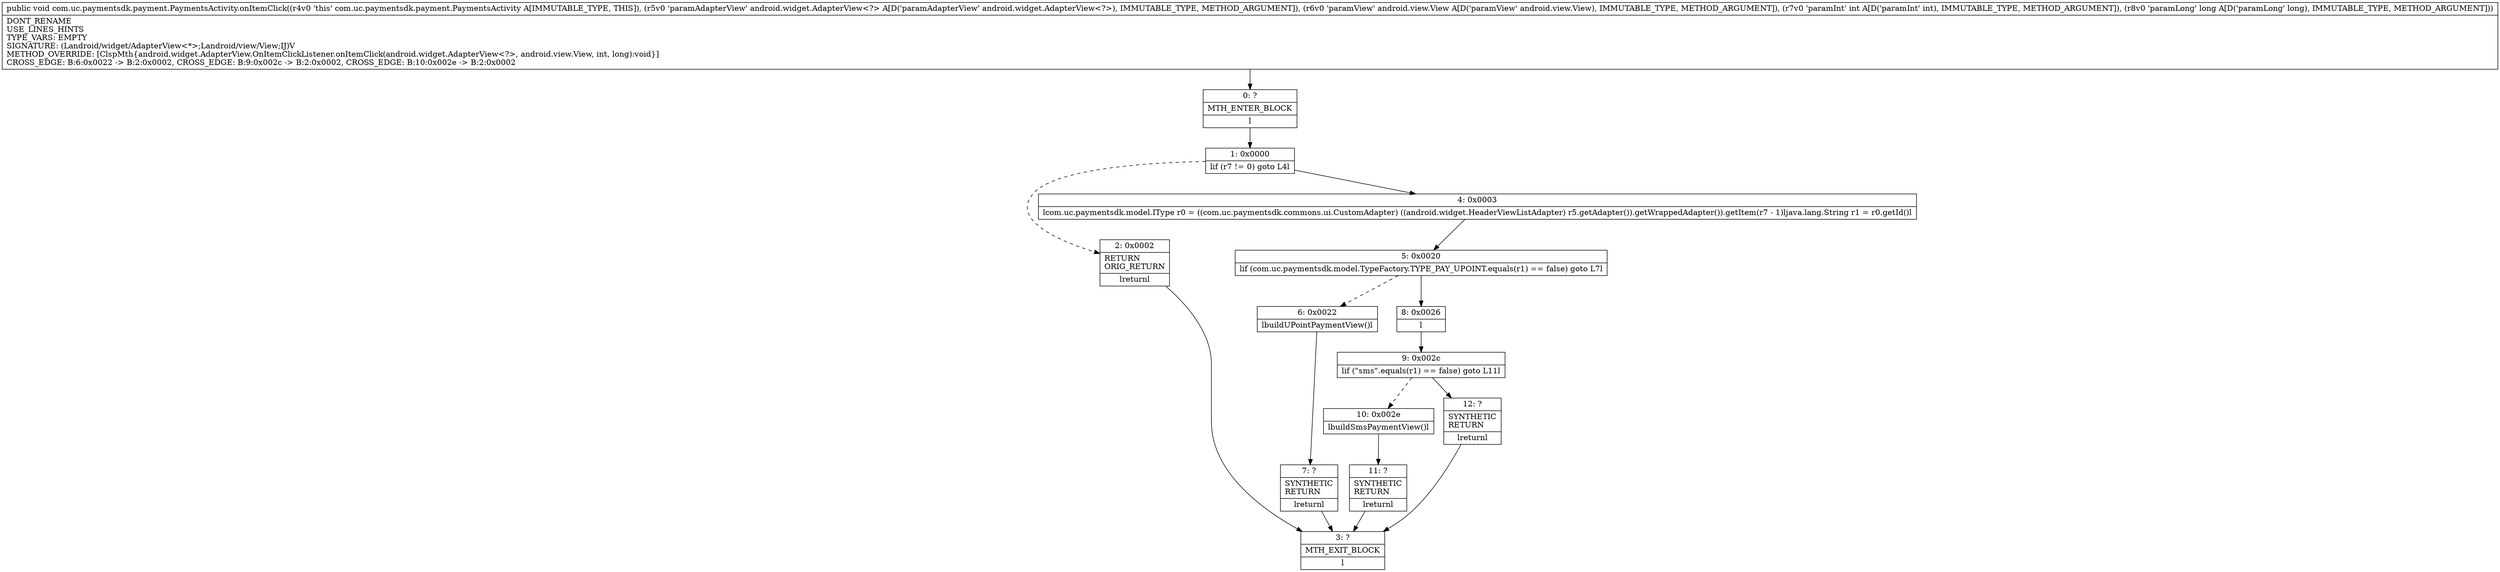 digraph "CFG forcom.uc.paymentsdk.payment.PaymentsActivity.onItemClick(Landroid\/widget\/AdapterView;Landroid\/view\/View;IJ)V" {
Node_0 [shape=record,label="{0\:\ ?|MTH_ENTER_BLOCK\l|l}"];
Node_1 [shape=record,label="{1\:\ 0x0000|lif (r7 != 0) goto L4l}"];
Node_2 [shape=record,label="{2\:\ 0x0002|RETURN\lORIG_RETURN\l|lreturnl}"];
Node_3 [shape=record,label="{3\:\ ?|MTH_EXIT_BLOCK\l|l}"];
Node_4 [shape=record,label="{4\:\ 0x0003|lcom.uc.paymentsdk.model.IType r0 = ((com.uc.paymentsdk.commons.ui.CustomAdapter) ((android.widget.HeaderViewListAdapter) r5.getAdapter()).getWrappedAdapter()).getItem(r7 \- 1)ljava.lang.String r1 = r0.getId()l}"];
Node_5 [shape=record,label="{5\:\ 0x0020|lif (com.uc.paymentsdk.model.TypeFactory.TYPE_PAY_UPOINT.equals(r1) == false) goto L7l}"];
Node_6 [shape=record,label="{6\:\ 0x0022|lbuildUPointPaymentView()l}"];
Node_7 [shape=record,label="{7\:\ ?|SYNTHETIC\lRETURN\l|lreturnl}"];
Node_8 [shape=record,label="{8\:\ 0x0026|l}"];
Node_9 [shape=record,label="{9\:\ 0x002c|lif (\"sms\".equals(r1) == false) goto L11l}"];
Node_10 [shape=record,label="{10\:\ 0x002e|lbuildSmsPaymentView()l}"];
Node_11 [shape=record,label="{11\:\ ?|SYNTHETIC\lRETURN\l|lreturnl}"];
Node_12 [shape=record,label="{12\:\ ?|SYNTHETIC\lRETURN\l|lreturnl}"];
MethodNode[shape=record,label="{public void com.uc.paymentsdk.payment.PaymentsActivity.onItemClick((r4v0 'this' com.uc.paymentsdk.payment.PaymentsActivity A[IMMUTABLE_TYPE, THIS]), (r5v0 'paramAdapterView' android.widget.AdapterView\<?\> A[D('paramAdapterView' android.widget.AdapterView\<?\>), IMMUTABLE_TYPE, METHOD_ARGUMENT]), (r6v0 'paramView' android.view.View A[D('paramView' android.view.View), IMMUTABLE_TYPE, METHOD_ARGUMENT]), (r7v0 'paramInt' int A[D('paramInt' int), IMMUTABLE_TYPE, METHOD_ARGUMENT]), (r8v0 'paramLong' long A[D('paramLong' long), IMMUTABLE_TYPE, METHOD_ARGUMENT]))  | DONT_RENAME\lUSE_LINES_HINTS\lTYPE_VARS: EMPTY\lSIGNATURE: (Landroid\/widget\/AdapterView\<*\>;Landroid\/view\/View;IJ)V\lMETHOD_OVERRIDE: [ClspMth\{android.widget.AdapterView.OnItemClickListener.onItemClick(android.widget.AdapterView\<?\>, android.view.View, int, long):void\}]\lCROSS_EDGE: B:6:0x0022 \-\> B:2:0x0002, CROSS_EDGE: B:9:0x002c \-\> B:2:0x0002, CROSS_EDGE: B:10:0x002e \-\> B:2:0x0002\l}"];
MethodNode -> Node_0;
Node_0 -> Node_1;
Node_1 -> Node_2[style=dashed];
Node_1 -> Node_4;
Node_2 -> Node_3;
Node_4 -> Node_5;
Node_5 -> Node_6[style=dashed];
Node_5 -> Node_8;
Node_6 -> Node_7;
Node_7 -> Node_3;
Node_8 -> Node_9;
Node_9 -> Node_10[style=dashed];
Node_9 -> Node_12;
Node_10 -> Node_11;
Node_11 -> Node_3;
Node_12 -> Node_3;
}

